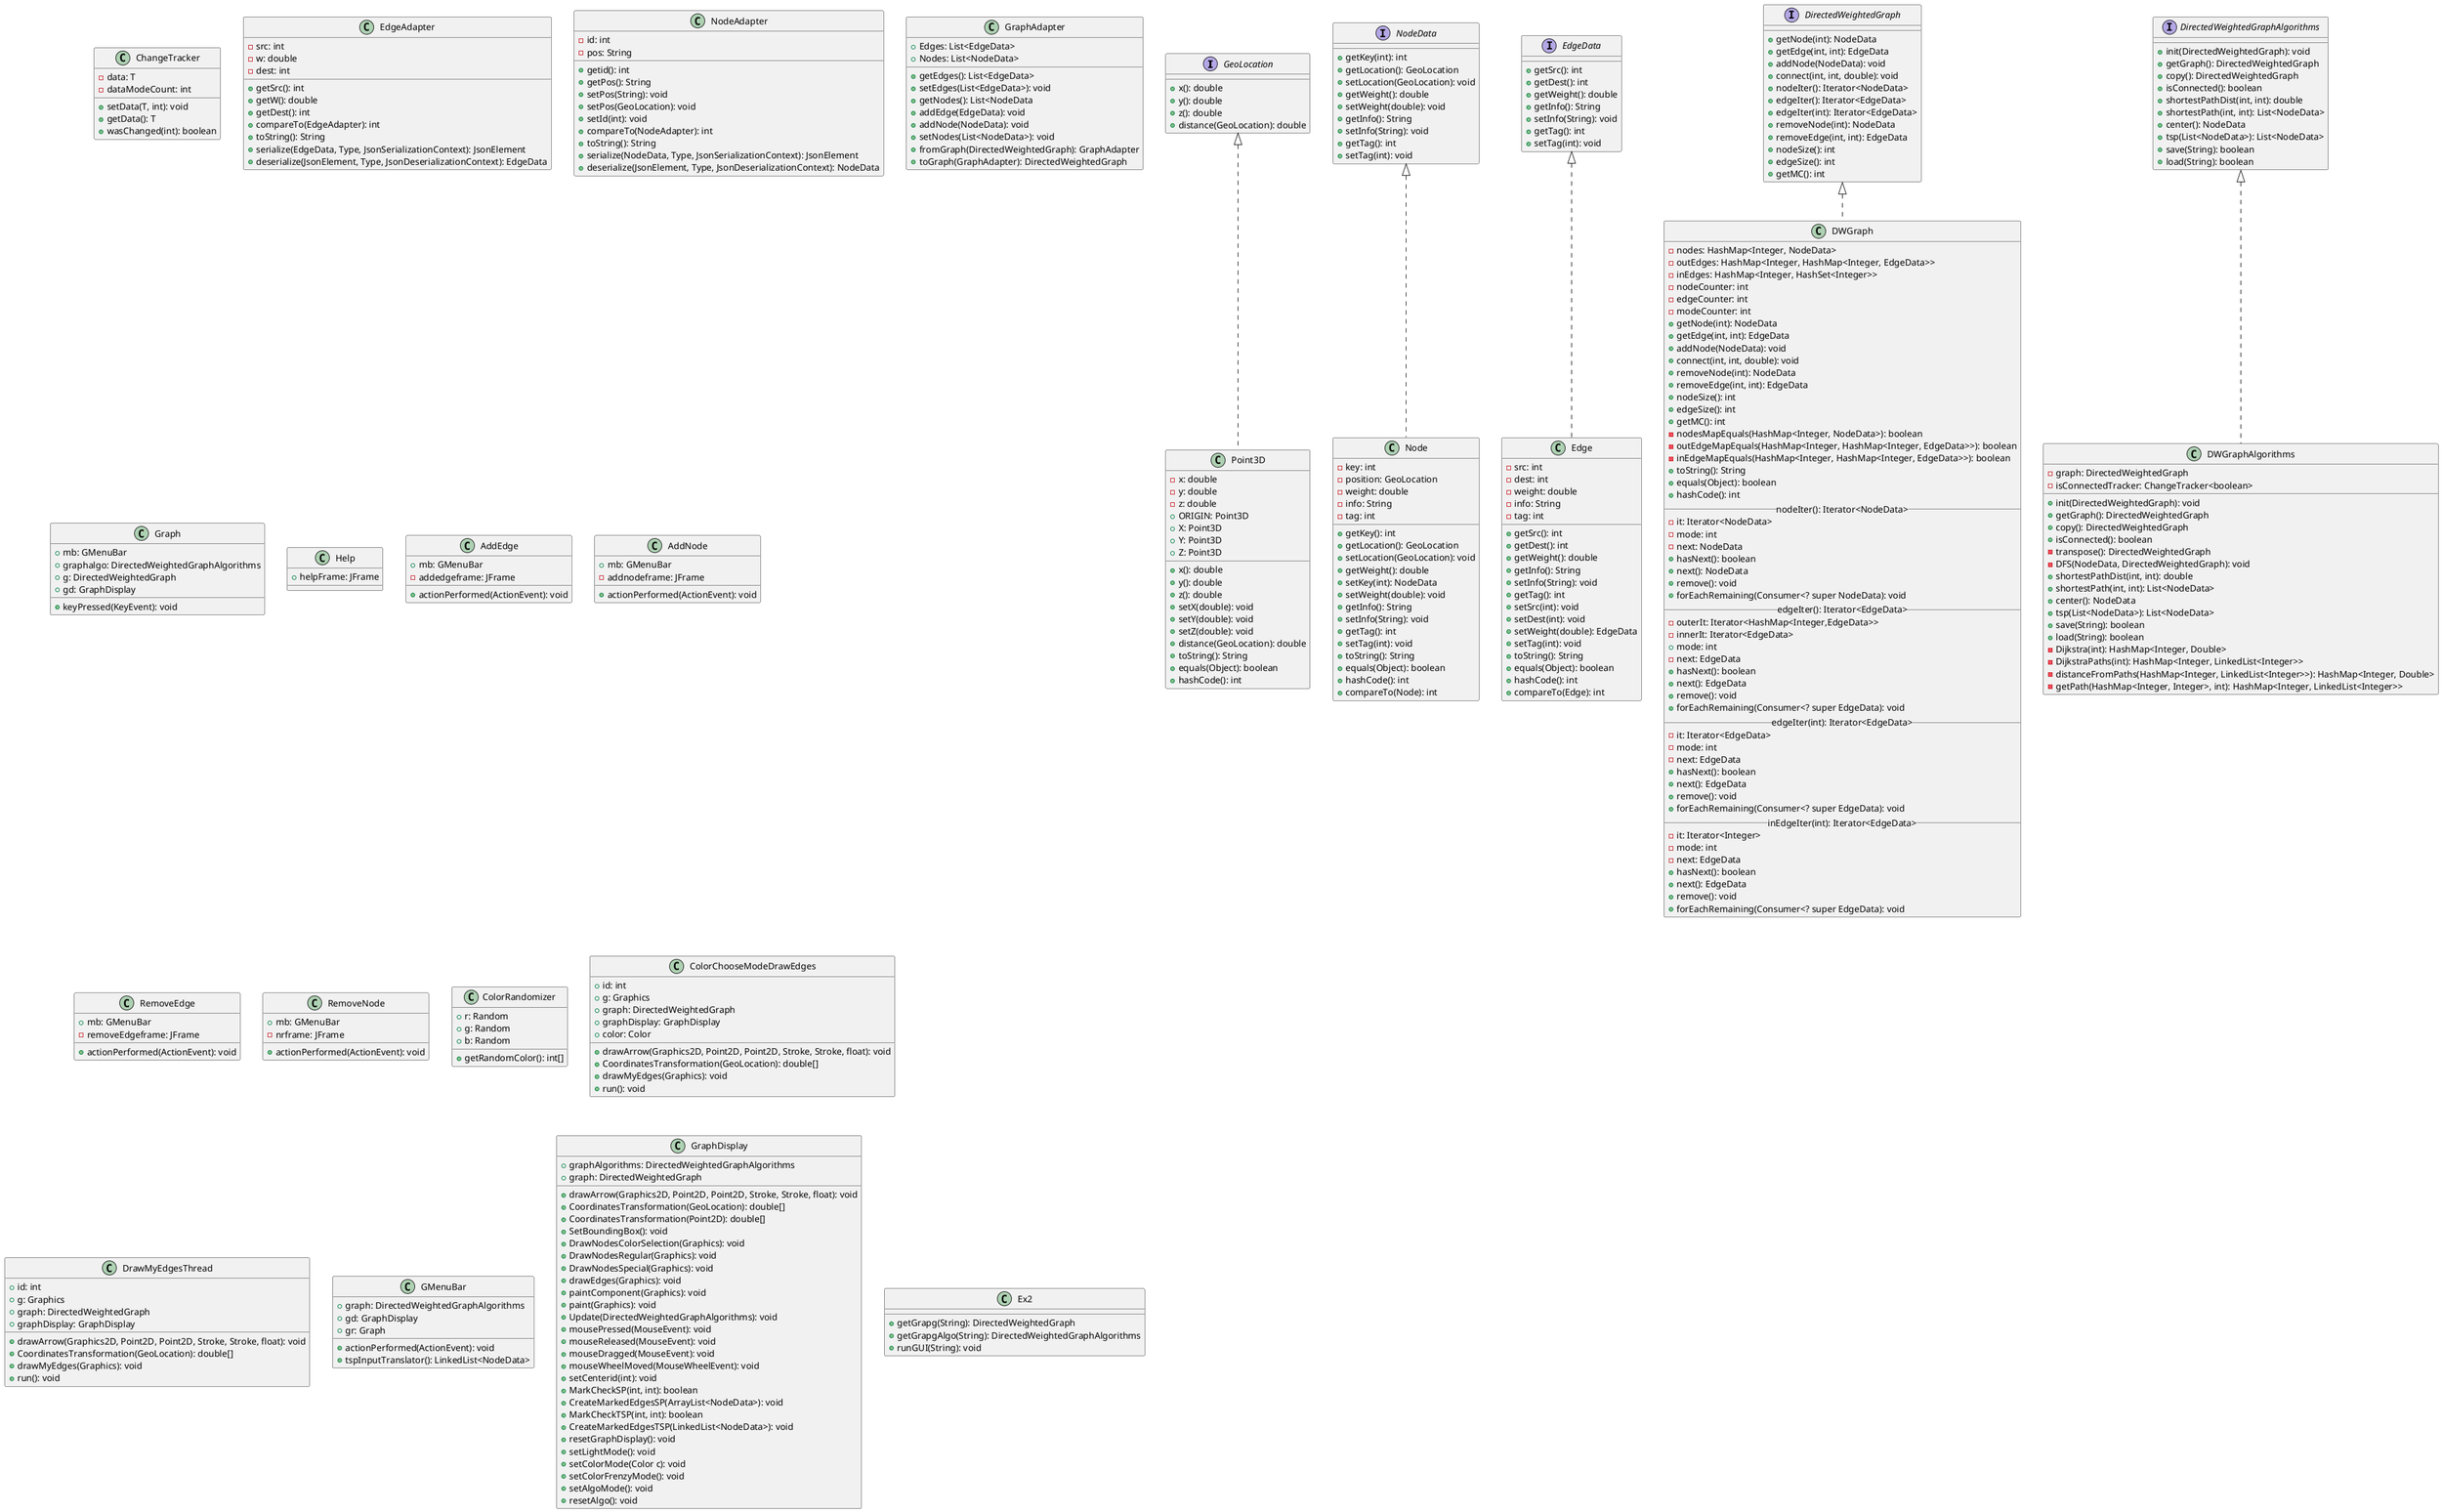 @startuml
interface GeoLocation{
+x(): double
+y(): double
+z(): double
+distance(GeoLocation): double
}
interface NodeData{
+getKey(int): int
+getLocation(): GeoLocation
+setLocation(GeoLocation): void
+getWeight(): double
+setWeight(double): void
+getInfo(): String
+setInfo(String): void
+getTag(): int
+setTag(int): void
}
interface EdgeData{
+getSrc(): int
+getDest(): int
+getWeight(): double
+getInfo(): String
+setInfo(String): void
+getTag(): int
+setTag(int): void
}
interface DirectedWeightedGraph{
+getNode(int): NodeData
+getEdge(int, int): EdgeData
+addNode(NodeData): void
+connect(int, int, double): void
+nodeIter(): Iterator<NodeData>
+edgeIter(): Iterator<EdgeData>
+edgeIter(int): Iterator<EdgeData>
+removeNode(int): NodeData
+removeEdge(int, int): EdgeData
+nodeSize(): int
+edgeSize(): int
+getMC(): int
}
interface DirectedWeightedGraphAlgorithms{
+init(DirectedWeightedGraph): void
+getGraph(): DirectedWeightedGraph
+copy(): DirectedWeightedGraph
+isConnected(): boolean
+shortestPathDist(int, int): double
+shortestPath(int, int): List<NodeData>
+center(): NodeData
+tsp(List<NodeData>): List<NodeData>
+save(String): boolean
+load(String): boolean
}
Class Point3D implements GeoLocation{
-x: double
-y: double
-z: double
+ORIGIN: Point3D
+X: Point3D
+Y: Point3D
+Z: Point3D
+x(): double
+y(): double
+z(): double
+setX(double): void
+setY(double): void
+setZ(double): void
+distance(GeoLocation): double
+toString(): String
+equals(Object): boolean
+hashCode(): int
}
class Node implements NodeData{
-key: int
-position: GeoLocation
-weight: double
-info: String
-tag: int
+getKey(): int
+getLocation(): GeoLocation
+setLocation(GeoLocation): void
+getWeight(): double
+setKey(int): NodeData
+setWeight(double): void
+getInfo(): String
+setInfo(String): void
+getTag(): int
+setTag(int): void
+toString(): String
+equals(Object): boolean
+hashCode(): int
+compareTo(Node): int
}
class Edge implements EdgeData{
-src: int
-dest: int
-weight: double
-info: String
-tag: int
+getSrc(): int
+getDest(): int
+getWeight(): double
+getInfo(): String
+setInfo(String): void
+getTag(): int
+setSrc(int): void
+setDest(int): void
+setWeight(double): EdgeData
+setTag(int): void
+toString(): String
+equals(Object): boolean
+hashCode(): int
+compareTo(Edge): int
}
class DWGraph implements DirectedWeightedGraph{
-nodes: HashMap<Integer, NodeData>
-outEdges: HashMap<Integer, HashMap<Integer, EdgeData>>
-inEdges: HashMap<Integer, HashSet<Integer>>
-nodeCounter: int
-edgeCounter: int
-modeCounter: int
+getNode(int): NodeData
+getEdge(int, int): EdgeData
+addNode(NodeData): void
+connect(int, int, double): void
+removeNode(int): NodeData
+removeEdge(int, int): EdgeData
+nodeSize(): int
+edgeSize(): int
+getMC(): int
-nodesMapEquals(HashMap<Integer, NodeData>): boolean
-outEdgeMapEquals(HashMap<Integer, HashMap<Integer, EdgeData>>): boolean
-inEdgeMapEquals(HashMap<Integer, HashMap<Integer, EdgeData>>): boolean
+toString(): String
+equals(Object): boolean
+hashCode(): int
__ nodeIter(): Iterator<NodeData> __
-it: Iterator<NodeData>
-mode: int
-next: NodeData
+hasNext(): boolean
+next(): NodeData
+remove(): void
+forEachRemaining(Consumer<? super NodeData): void
__ edgeIter(): Iterator<EdgeData> __
-outerIt: Iterator<HashMap<Integer,EdgeData>>
-innerIt: Iterator<EdgeData>
+mode: int
-next: EdgeData
+hasNext(): boolean
+next(): EdgeData
+remove(): void
+forEachRemaining(Consumer<? super EdgeData): void
__ edgeIter(int): Iterator<EdgeData> __
-it: Iterator<EdgeData>
-mode: int
-next: EdgeData
+hasNext(): boolean
+next(): EdgeData
+remove(): void
+forEachRemaining(Consumer<? super EdgeData): void
__ inEdgeIter(int): Iterator<EdgeData> __
-it: Iterator<Integer>
-mode: int
-next: EdgeData
+hasNext(): boolean
+next(): EdgeData
+remove(): void
+forEachRemaining(Consumer<? super EdgeData): void
}
class DWGraphAlgorithms implements DirectedWeightedGraphAlgorithms{
-graph: DirectedWeightedGraph
-isConnectedTracker: ChangeTracker<boolean>
+init(DirectedWeightedGraph): void
+getGraph(): DirectedWeightedGraph
+copy(): DirectedWeightedGraph
+isConnected(): boolean
-transpose(): DirectedWeightedGraph
-DFS(NodeData, DirectedWeightedGraph): void
+shortestPathDist(int, int): double
+shortestPath(int, int): List<NodeData>
+center(): NodeData
+tsp(List<NodeData>): List<NodeData>
+save(String): boolean
+load(String): boolean
-Dijkstra(int): HashMap<Integer, Double>
-DijkstraPaths(int): HashMap<Integer, LinkedList<Integer>>
-distanceFromPaths(HashMap<Integer, LinkedList<Integer>>): HashMap<Integer, Double>
-getPath(HashMap<Integer, Integer>, int): HashMap<Integer, LinkedList<Integer>>
}
class ChangeTracker{
-data: T
-dataModeCount: int
+setData(T, int): void
+getData(): T
+wasChanged(int): boolean
}
class EdgeAdapter{
-src: int
-w: double
-dest: int
+getSrc(): int
+getW(): double
+getDest(): int
+compareTo(EdgeAdapter): int
+toString(): String
+serialize(EdgeData, Type, JsonSerializationContext): JsonElement
+deserialize(JsonElement, Type, JsonDeserializationContext): EdgeData
}

class NodeAdapter{
-id: int
-pos: String
+getid(): int
+getPos(): String
+setPos(String): void
+setPos(GeoLocation): void
+setId(int): void
+compareTo(NodeAdapter): int
+toString(): String
+serialize(NodeData, Type, JsonSerializationContext): JsonElement
+deserialize(JsonElement, Type, JsonDeserializationContext): NodeData
}

class GraphAdapter{
+Edges: List<EdgeData>
+Nodes: List<NodeData>
+getEdges(): List<EdgeData>
+setEdges(List<EdgeData>): void
+getNodes(): List<NodeData
+addEdge(EdgeData): void
+addNode(NodeData): void
+setNodes(List<NodeData>): void
+fromGraph(DirectedWeightedGraph): GraphAdapter
+toGraph(GraphAdapter): DirectedWeightedGraph
}

class Graph{
+mb: GMenuBar
+graphalgo: DirectedWeightedGraphAlgorithms
+g: DirectedWeightedGraph
+gd: GraphDisplay
+keyPressed(KeyEvent): void
}

class Help{
+helpFrame: JFrame
}

class AddEdge{
+mb: GMenuBar
-addedgeframe: JFrame
+actionPerformed(ActionEvent): void
}

class AddNode{
+mb: GMenuBar
-addnodeframe: JFrame
+actionPerformed(ActionEvent): void
}

class RemoveEdge{
+mb: GMenuBar
-removeEdgeframe: JFrame
+actionPerformed(ActionEvent): void
}

class RemoveNode{
+mb: GMenuBar
-nrframe: JFrame
+actionPerformed(ActionEvent): void
}

class ColorRandomizer{
+r: Random
+g: Random
+b: Random
+getRandomColor(): int[]
}

class ColorChooseModeDrawEdges{
+id: int
+g: Graphics
+graph: DirectedWeightedGraph
+graphDisplay: GraphDisplay
+color: Color
+drawArrow(Graphics2D, Point2D, Point2D, Stroke, Stroke, float): void
+CoordinatesTransformation(GeoLocation): double[]
+drawMyEdges(Graphics): void
+run(): void
}

class DrawMyEdgesThread{
+id: int
+g: Graphics
+graph: DirectedWeightedGraph
+graphDisplay: GraphDisplay
+drawArrow(Graphics2D, Point2D, Point2D, Stroke, Stroke, float): void
+CoordinatesTransformation(GeoLocation): double[]
+drawMyEdges(Graphics): void
+run(): void
}

class GMenuBar{
+graph: DirectedWeightedGraphAlgorithms
+gd: GraphDisplay
+gr: Graph
+actionPerformed(ActionEvent): void
+tspInputTranslator(): LinkedList<NodeData>
}

class GraphDisplay{
+graphAlgorithms: DirectedWeightedGraphAlgorithms
+graph: DirectedWeightedGraph
+drawArrow(Graphics2D, Point2D, Point2D, Stroke, Stroke, float): void
+CoordinatesTransformation(GeoLocation): double[]
+CoordinatesTransformation(Point2D): double[]
+SetBoundingBox(): void
+DrawNodesColorSelection(Graphics): void
+DrawNodesRegular(Graphics): void
+DrawNodesSpecial(Graphics): void
+drawEdges(Graphics): void
+paintComponent(Graphics): void
+paint(Graphics): void
+Update(DirectedWeightedGraphAlgorithms): void
+mousePressed(MouseEvent): void
+mouseReleased(MouseEvent): void
+mouseDragged(MouseEvent): void
+mouseWheelMoved(MouseWheelEvent): void
+setCenterid(int): void
+MarkCheckSP(int, int): boolean
+CreateMarkedEdgesSP(ArrayList<NodeData>): void
+MarkCheckTSP(int, int): boolean
+CreateMarkedEdgesTSP(LinkedList<NodeData>): void
+resetGraphDisplay(): void
+setLightMode(): void
+setColorMode(Color c): void
+setColorFrenzyMode(): void
+setAlgoMode(): void
+resetAlgo(): void
}

class Ex2{
+getGrapg(String): DirectedWeightedGraph
+getGrapgAlgo(String): DirectedWeightedGraphAlgorithms
+runGUI(String): void
}
@enduml